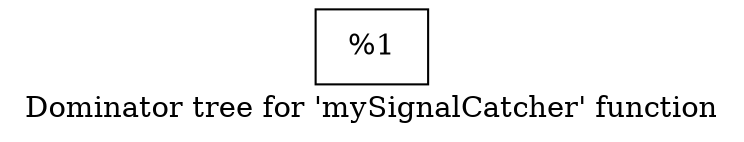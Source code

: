 digraph "Dominator tree for 'mySignalCatcher' function" {
	label="Dominator tree for 'mySignalCatcher' function";

	Node0x1e8fff0 [shape=record,label="{%1}"];
}
